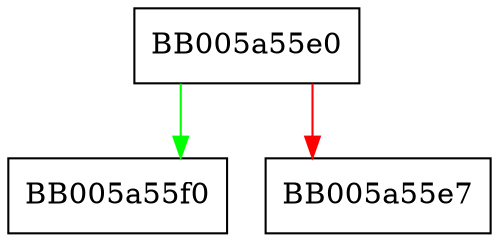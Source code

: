 digraph ENGINE_set_default_RAND {
  node [shape="box"];
  graph [splines=ortho];
  BB005a55e0 -> BB005a55f0 [color="green"];
  BB005a55e0 -> BB005a55e7 [color="red"];
}